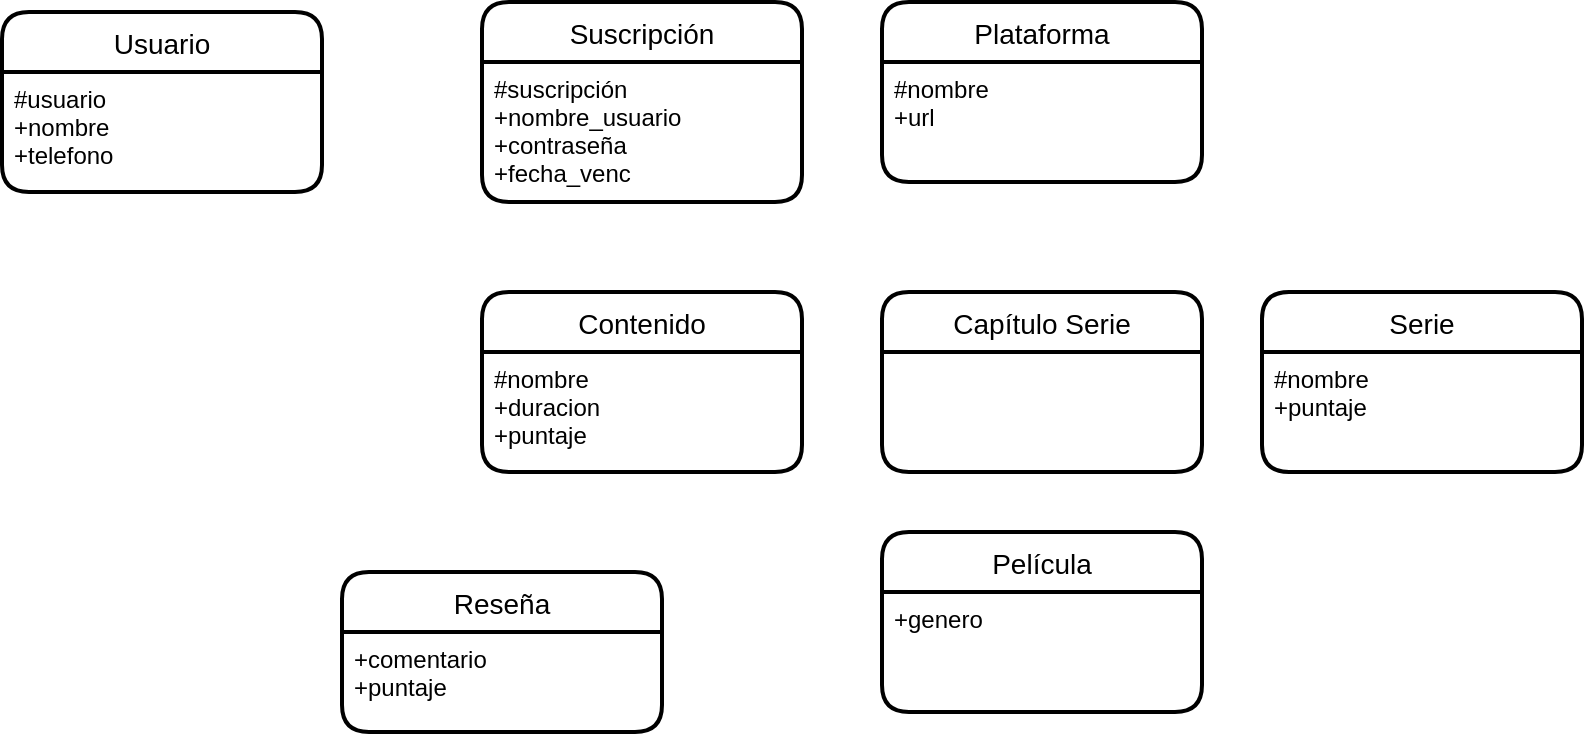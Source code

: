 <mxfile version="20.4.0" type="github">
  <diagram id="R2lEEEUBdFMjLlhIrx00" name="Page-1">
    <mxGraphModel dx="1341" dy="473" grid="1" gridSize="10" guides="1" tooltips="1" connect="1" arrows="1" fold="1" page="1" pageScale="1" pageWidth="850" pageHeight="1100" math="0" shadow="0" extFonts="Permanent Marker^https://fonts.googleapis.com/css?family=Permanent+Marker">
      <root>
        <mxCell id="0" />
        <mxCell id="1" parent="0" />
        <mxCell id="4G2UGiWn_ndSMlTfBSjo-1" value="Usuario" style="swimlane;childLayout=stackLayout;horizontal=1;startSize=30;horizontalStack=0;rounded=1;fontSize=14;fontStyle=0;strokeWidth=2;resizeParent=0;resizeLast=1;shadow=0;dashed=0;align=center;" vertex="1" parent="1">
          <mxGeometry x="40" y="120" width="160" height="90" as="geometry" />
        </mxCell>
        <mxCell id="4G2UGiWn_ndSMlTfBSjo-2" value="#usuario&#xa;+nombre&#xa;+telefono" style="align=left;strokeColor=none;fillColor=none;spacingLeft=4;fontSize=12;verticalAlign=top;resizable=0;rotatable=0;part=1;fontStyle=0" vertex="1" parent="4G2UGiWn_ndSMlTfBSjo-1">
          <mxGeometry y="30" width="160" height="60" as="geometry" />
        </mxCell>
        <mxCell id="4G2UGiWn_ndSMlTfBSjo-4" value="Contenido" style="swimlane;childLayout=stackLayout;horizontal=1;startSize=30;horizontalStack=0;rounded=1;fontSize=14;fontStyle=0;strokeWidth=2;resizeParent=0;resizeLast=1;shadow=0;dashed=0;align=center;" vertex="1" parent="1">
          <mxGeometry x="280" y="260" width="160" height="90" as="geometry" />
        </mxCell>
        <mxCell id="4G2UGiWn_ndSMlTfBSjo-5" value="#nombre&#xa;+duracion&#xa;+puntaje" style="align=left;strokeColor=none;fillColor=none;spacingLeft=4;fontSize=12;verticalAlign=top;resizable=0;rotatable=0;part=1;fontStyle=0" vertex="1" parent="4G2UGiWn_ndSMlTfBSjo-4">
          <mxGeometry y="30" width="160" height="60" as="geometry" />
        </mxCell>
        <mxCell id="4G2UGiWn_ndSMlTfBSjo-6" value="Película" style="swimlane;childLayout=stackLayout;horizontal=1;startSize=30;horizontalStack=0;rounded=1;fontSize=14;fontStyle=0;strokeWidth=2;resizeParent=0;resizeLast=1;shadow=0;dashed=0;align=center;" vertex="1" parent="1">
          <mxGeometry x="480" y="380" width="160" height="90" as="geometry" />
        </mxCell>
        <mxCell id="4G2UGiWn_ndSMlTfBSjo-7" value="+genero" style="align=left;strokeColor=none;fillColor=none;spacingLeft=4;fontSize=12;verticalAlign=top;resizable=0;rotatable=0;part=1;fontStyle=0" vertex="1" parent="4G2UGiWn_ndSMlTfBSjo-6">
          <mxGeometry y="30" width="160" height="60" as="geometry" />
        </mxCell>
        <mxCell id="4G2UGiWn_ndSMlTfBSjo-8" value="Capítulo Serie" style="swimlane;childLayout=stackLayout;horizontal=1;startSize=30;horizontalStack=0;rounded=1;fontSize=14;fontStyle=0;strokeWidth=2;resizeParent=0;resizeLast=1;shadow=0;dashed=0;align=center;" vertex="1" parent="1">
          <mxGeometry x="480" y="260" width="160" height="90" as="geometry" />
        </mxCell>
        <mxCell id="4G2UGiWn_ndSMlTfBSjo-10" value="Serie" style="swimlane;childLayout=stackLayout;horizontal=1;startSize=30;horizontalStack=0;rounded=1;fontSize=14;fontStyle=0;strokeWidth=2;resizeParent=0;resizeLast=1;shadow=0;dashed=0;align=center;" vertex="1" parent="1">
          <mxGeometry x="670" y="260" width="160" height="90" as="geometry" />
        </mxCell>
        <mxCell id="4G2UGiWn_ndSMlTfBSjo-11" value="#nombre&#xa;+puntaje" style="align=left;strokeColor=none;fillColor=none;spacingLeft=4;fontSize=12;verticalAlign=top;resizable=0;rotatable=0;part=1;fontStyle=0" vertex="1" parent="4G2UGiWn_ndSMlTfBSjo-10">
          <mxGeometry y="30" width="160" height="60" as="geometry" />
        </mxCell>
        <mxCell id="4G2UGiWn_ndSMlTfBSjo-12" value="Plataforma" style="swimlane;childLayout=stackLayout;horizontal=1;startSize=30;horizontalStack=0;rounded=1;fontSize=14;fontStyle=0;strokeWidth=2;resizeParent=0;resizeLast=1;shadow=0;dashed=0;align=center;" vertex="1" parent="1">
          <mxGeometry x="480" y="115" width="160" height="90" as="geometry" />
        </mxCell>
        <mxCell id="4G2UGiWn_ndSMlTfBSjo-13" value="#nombre&#xa;+url" style="align=left;strokeColor=none;fillColor=none;spacingLeft=4;fontSize=12;verticalAlign=top;resizable=0;rotatable=0;part=1;fontStyle=0" vertex="1" parent="4G2UGiWn_ndSMlTfBSjo-12">
          <mxGeometry y="30" width="160" height="60" as="geometry" />
        </mxCell>
        <mxCell id="4G2UGiWn_ndSMlTfBSjo-16" value="Suscripción" style="swimlane;childLayout=stackLayout;horizontal=1;startSize=30;horizontalStack=0;rounded=1;fontSize=14;fontStyle=0;strokeWidth=2;resizeParent=0;resizeLast=1;shadow=0;dashed=0;align=center;" vertex="1" parent="1">
          <mxGeometry x="280" y="115" width="160" height="100" as="geometry" />
        </mxCell>
        <mxCell id="4G2UGiWn_ndSMlTfBSjo-17" value="#suscripción&#xa;+nombre_usuario&#xa;+contraseña&#xa;+fecha_venc" style="align=left;strokeColor=none;fillColor=none;spacingLeft=4;fontSize=12;verticalAlign=top;resizable=0;rotatable=0;part=1;fontStyle=0" vertex="1" parent="4G2UGiWn_ndSMlTfBSjo-16">
          <mxGeometry y="30" width="160" height="70" as="geometry" />
        </mxCell>
        <mxCell id="4G2UGiWn_ndSMlTfBSjo-20" value="Reseña" style="swimlane;childLayout=stackLayout;horizontal=1;startSize=30;horizontalStack=0;rounded=1;fontSize=14;fontStyle=0;strokeWidth=2;resizeParent=0;resizeLast=1;shadow=0;dashed=0;align=center;" vertex="1" parent="1">
          <mxGeometry x="210" y="400" width="160" height="80" as="geometry" />
        </mxCell>
        <mxCell id="4G2UGiWn_ndSMlTfBSjo-21" value="+comentario&#xa;+puntaje&#xa;" style="align=left;strokeColor=none;fillColor=none;spacingLeft=4;fontSize=12;verticalAlign=top;resizable=0;rotatable=0;part=1;" vertex="1" parent="4G2UGiWn_ndSMlTfBSjo-20">
          <mxGeometry y="30" width="160" height="50" as="geometry" />
        </mxCell>
      </root>
    </mxGraphModel>
  </diagram>
</mxfile>
